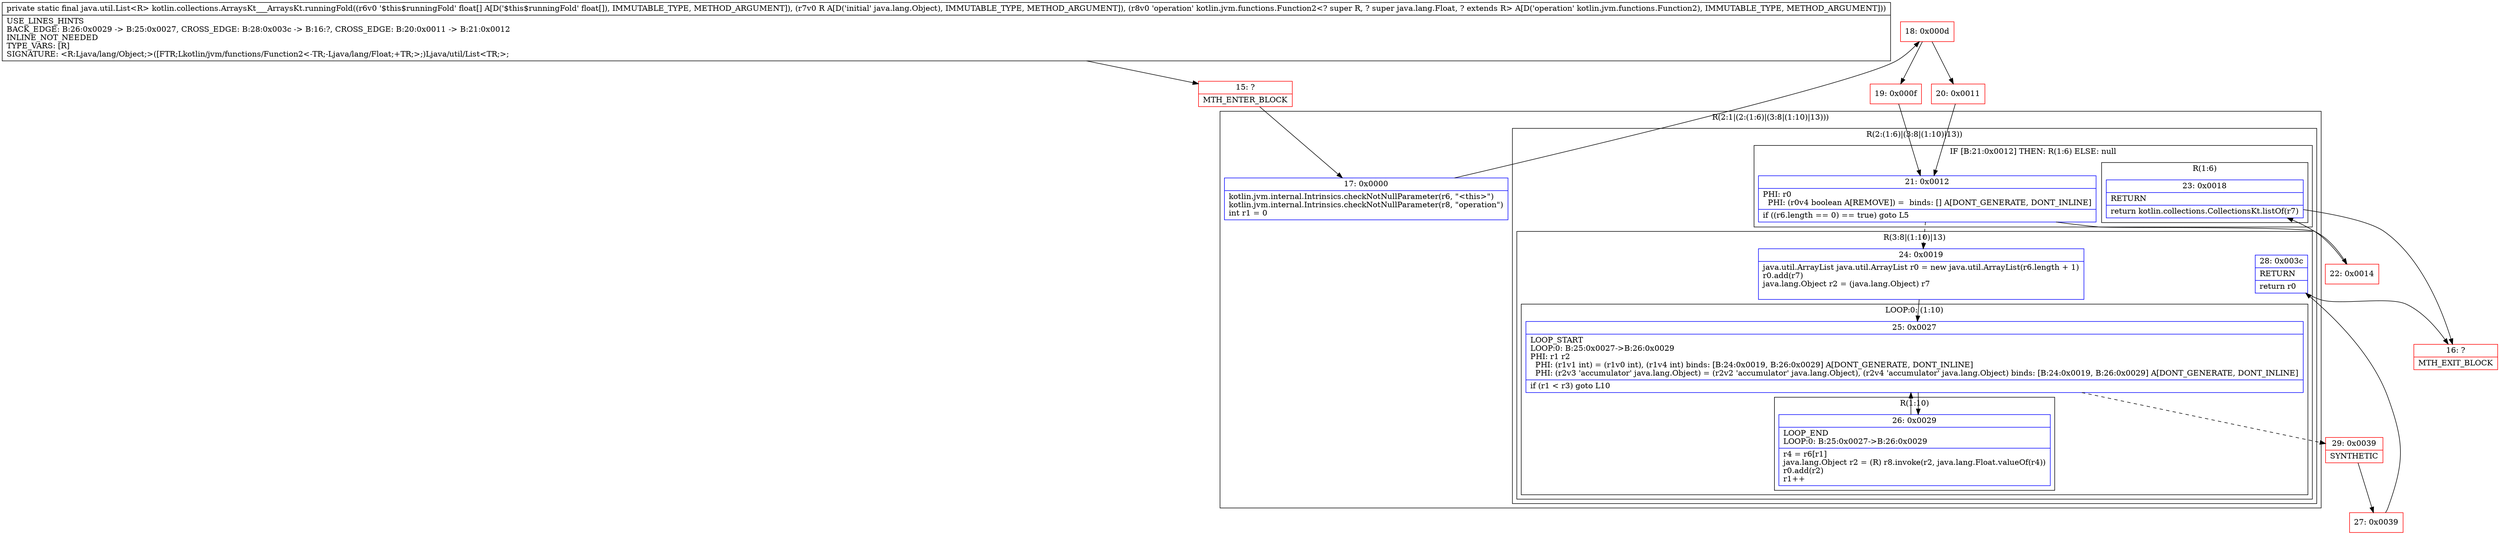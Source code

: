 digraph "CFG forkotlin.collections.ArraysKt___ArraysKt.runningFold([FLjava\/lang\/Object;Lkotlin\/jvm\/functions\/Function2;)Ljava\/util\/List;" {
subgraph cluster_Region_26150338 {
label = "R(2:1|(2:(1:6)|(3:8|(1:10)|13)))";
node [shape=record,color=blue];
Node_17 [shape=record,label="{17\:\ 0x0000|kotlin.jvm.internal.Intrinsics.checkNotNullParameter(r6, \"\<this\>\")\lkotlin.jvm.internal.Intrinsics.checkNotNullParameter(r8, \"operation\")\lint r1 = 0\l}"];
subgraph cluster_Region_2097832203 {
label = "R(2:(1:6)|(3:8|(1:10)|13))";
node [shape=record,color=blue];
subgraph cluster_IfRegion_840962024 {
label = "IF [B:21:0x0012] THEN: R(1:6) ELSE: null";
node [shape=record,color=blue];
Node_21 [shape=record,label="{21\:\ 0x0012|PHI: r0 \l  PHI: (r0v4 boolean A[REMOVE]) =  binds: [] A[DONT_GENERATE, DONT_INLINE]\l|if ((r6.length == 0) == true) goto L5\l}"];
subgraph cluster_Region_1875180551 {
label = "R(1:6)";
node [shape=record,color=blue];
Node_23 [shape=record,label="{23\:\ 0x0018|RETURN\l|return kotlin.collections.CollectionsKt.listOf(r7)\l}"];
}
}
subgraph cluster_Region_312179001 {
label = "R(3:8|(1:10)|13)";
node [shape=record,color=blue];
Node_24 [shape=record,label="{24\:\ 0x0019|java.util.ArrayList java.util.ArrayList r0 = new java.util.ArrayList(r6.length + 1)\lr0.add(r7)\ljava.lang.Object r2 = (java.lang.Object) r7\l\l}"];
subgraph cluster_LoopRegion_87749543 {
label = "LOOP:0: (1:10)";
node [shape=record,color=blue];
Node_25 [shape=record,label="{25\:\ 0x0027|LOOP_START\lLOOP:0: B:25:0x0027\-\>B:26:0x0029\lPHI: r1 r2 \l  PHI: (r1v1 int) = (r1v0 int), (r1v4 int) binds: [B:24:0x0019, B:26:0x0029] A[DONT_GENERATE, DONT_INLINE]\l  PHI: (r2v3 'accumulator' java.lang.Object) = (r2v2 'accumulator' java.lang.Object), (r2v4 'accumulator' java.lang.Object) binds: [B:24:0x0019, B:26:0x0029] A[DONT_GENERATE, DONT_INLINE]\l|if (r1 \< r3) goto L10\l}"];
subgraph cluster_Region_1114671315 {
label = "R(1:10)";
node [shape=record,color=blue];
Node_26 [shape=record,label="{26\:\ 0x0029|LOOP_END\lLOOP:0: B:25:0x0027\-\>B:26:0x0029\l|r4 = r6[r1]\ljava.lang.Object r2 = (R) r8.invoke(r2, java.lang.Float.valueOf(r4))\lr0.add(r2)\lr1++\l}"];
}
}
Node_28 [shape=record,label="{28\:\ 0x003c|RETURN\l|return r0\l}"];
}
}
}
Node_15 [shape=record,color=red,label="{15\:\ ?|MTH_ENTER_BLOCK\l}"];
Node_18 [shape=record,color=red,label="{18\:\ 0x000d}"];
Node_19 [shape=record,color=red,label="{19\:\ 0x000f}"];
Node_22 [shape=record,color=red,label="{22\:\ 0x0014}"];
Node_16 [shape=record,color=red,label="{16\:\ ?|MTH_EXIT_BLOCK\l}"];
Node_29 [shape=record,color=red,label="{29\:\ 0x0039|SYNTHETIC\l}"];
Node_27 [shape=record,color=red,label="{27\:\ 0x0039}"];
Node_20 [shape=record,color=red,label="{20\:\ 0x0011}"];
MethodNode[shape=record,label="{private static final java.util.List\<R\> kotlin.collections.ArraysKt___ArraysKt.runningFold((r6v0 '$this$runningFold' float[] A[D('$this$runningFold' float[]), IMMUTABLE_TYPE, METHOD_ARGUMENT]), (r7v0 R A[D('initial' java.lang.Object), IMMUTABLE_TYPE, METHOD_ARGUMENT]), (r8v0 'operation' kotlin.jvm.functions.Function2\<? super R, ? super java.lang.Float, ? extends R\> A[D('operation' kotlin.jvm.functions.Function2), IMMUTABLE_TYPE, METHOD_ARGUMENT]))  | USE_LINES_HINTS\lBACK_EDGE: B:26:0x0029 \-\> B:25:0x0027, CROSS_EDGE: B:28:0x003c \-\> B:16:?, CROSS_EDGE: B:20:0x0011 \-\> B:21:0x0012\lINLINE_NOT_NEEDED\lTYPE_VARS: [R]\lSIGNATURE: \<R:Ljava\/lang\/Object;\>([FTR;Lkotlin\/jvm\/functions\/Function2\<\-TR;\-Ljava\/lang\/Float;+TR;\>;)Ljava\/util\/List\<TR;\>;\l}"];
MethodNode -> Node_15;Node_17 -> Node_18;
Node_21 -> Node_22;
Node_21 -> Node_24[style=dashed];
Node_23 -> Node_16;
Node_24 -> Node_25;
Node_25 -> Node_26;
Node_25 -> Node_29[style=dashed];
Node_26 -> Node_25;
Node_28 -> Node_16;
Node_15 -> Node_17;
Node_18 -> Node_19;
Node_18 -> Node_20;
Node_19 -> Node_21;
Node_22 -> Node_23;
Node_29 -> Node_27;
Node_27 -> Node_28;
Node_20 -> Node_21;
}

